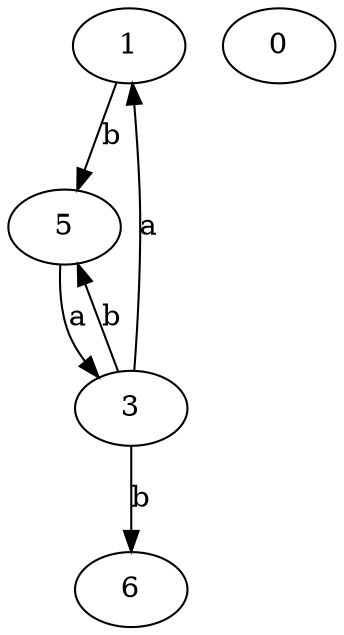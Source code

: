 strict digraph  {
1;
0;
3;
5;
6;
1 -> 5  [label=b];
3 -> 1  [label=a];
3 -> 5  [label=b];
3 -> 6  [label=b];
5 -> 3  [label=a];
}
